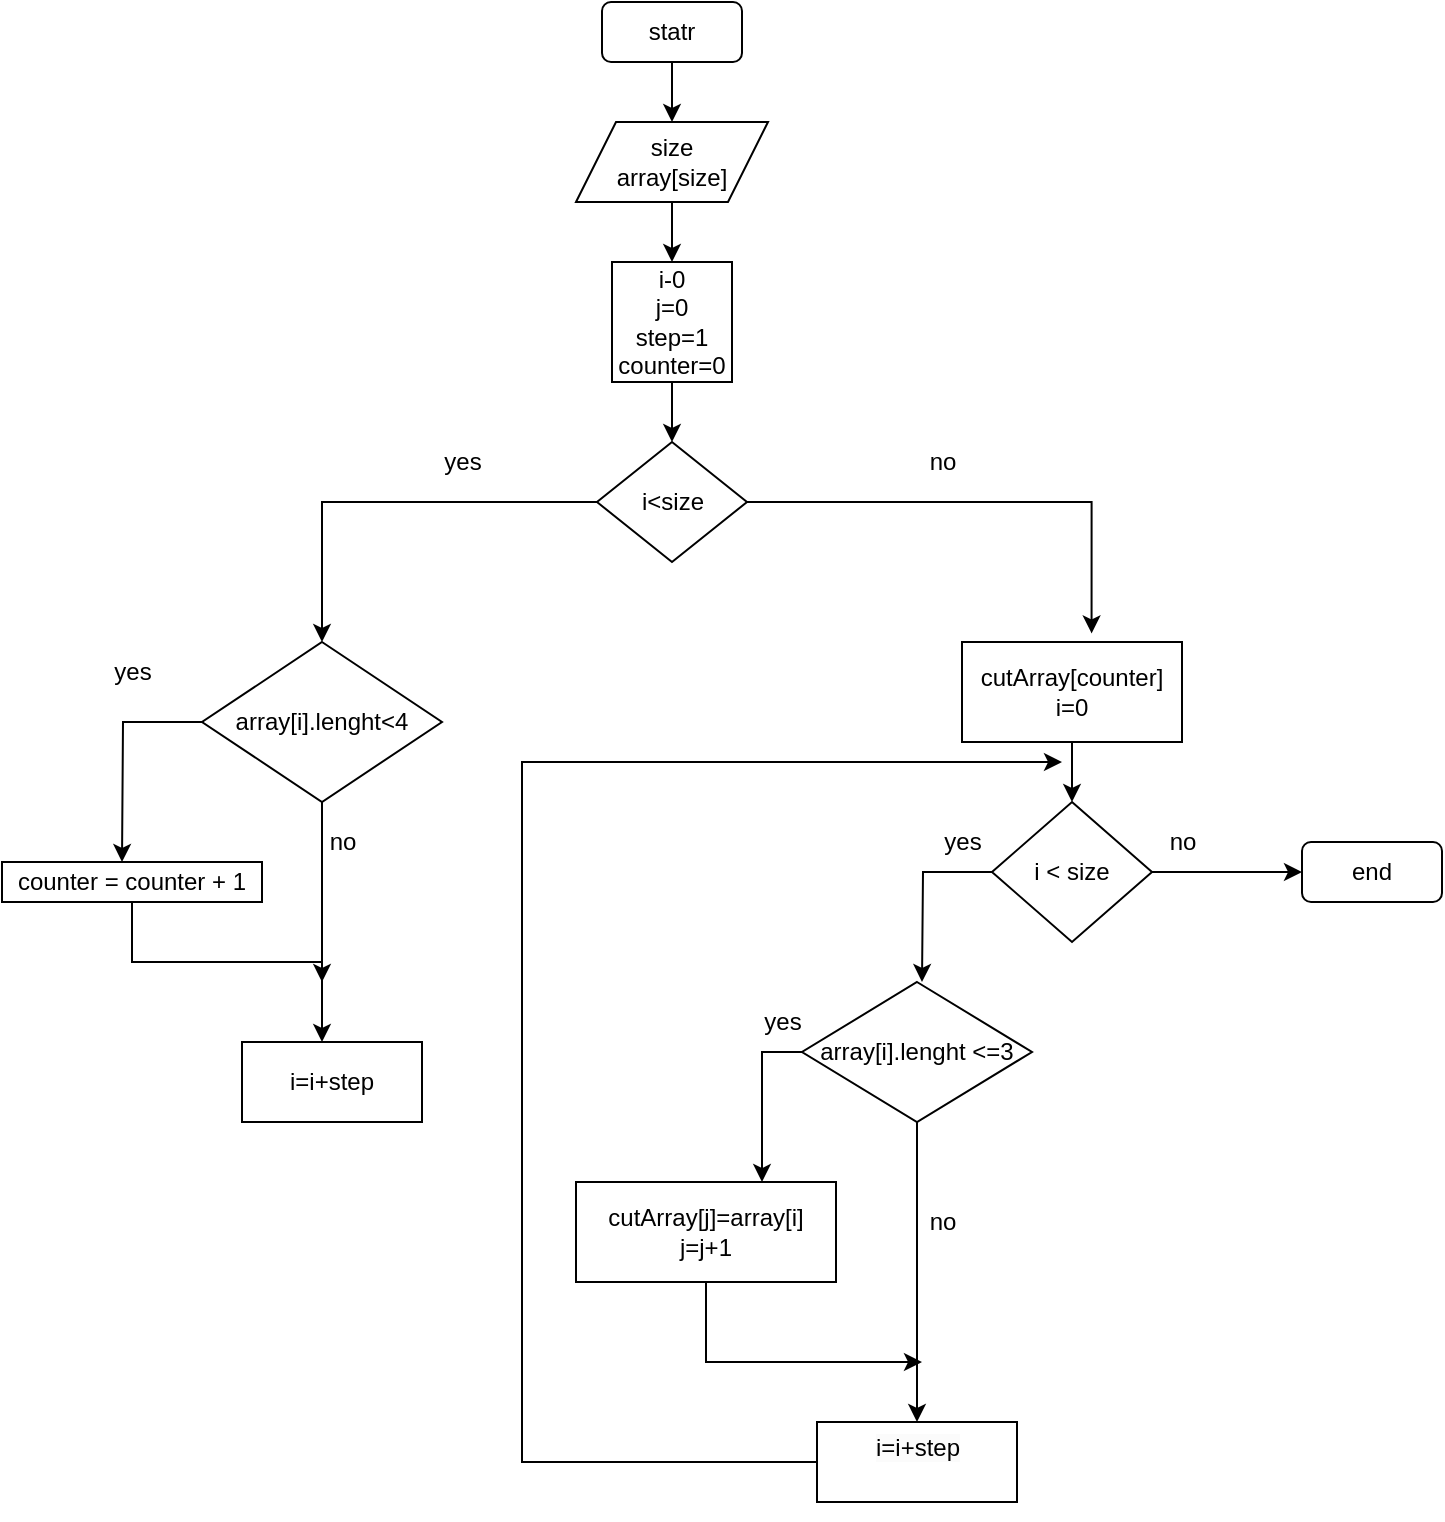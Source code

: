 <mxfile version="21.1.1" type="device">
  <diagram name="Страница 1" id="oSRPHqkPzE97m6egfKVx">
    <mxGraphModel dx="1687" dy="869" grid="1" gridSize="10" guides="1" tooltips="1" connect="1" arrows="1" fold="1" page="1" pageScale="1" pageWidth="827" pageHeight="1169" math="0" shadow="0">
      <root>
        <mxCell id="0" />
        <mxCell id="1" parent="0" />
        <mxCell id="A3i65NL6fh9ZOgqrb21Z-12" value="" style="edgeStyle=orthogonalEdgeStyle;rounded=0;orthogonalLoop=1;jettySize=auto;html=1;" edge="1" parent="1" source="A3i65NL6fh9ZOgqrb21Z-1" target="A3i65NL6fh9ZOgqrb21Z-2">
          <mxGeometry relative="1" as="geometry" />
        </mxCell>
        <mxCell id="A3i65NL6fh9ZOgqrb21Z-1" value="&lt;font style=&quot;vertical-align: inherit;&quot;&gt;&lt;font style=&quot;vertical-align: inherit;&quot;&gt;&lt;font style=&quot;vertical-align: inherit;&quot;&gt;&lt;font style=&quot;vertical-align: inherit;&quot;&gt;&lt;font style=&quot;vertical-align: inherit;&quot;&gt;&lt;font style=&quot;vertical-align: inherit;&quot;&gt;&lt;font style=&quot;vertical-align: inherit;&quot;&gt;&lt;font style=&quot;vertical-align: inherit;&quot;&gt;&lt;font style=&quot;vertical-align: inherit;&quot;&gt;&lt;font style=&quot;vertical-align: inherit;&quot;&gt;statr&lt;/font&gt;&lt;/font&gt;&lt;/font&gt;&lt;/font&gt;&lt;/font&gt;&lt;/font&gt;&lt;/font&gt;&lt;/font&gt;&lt;/font&gt;&lt;/font&gt;" style="rounded=1;whiteSpace=wrap;html=1;" vertex="1" parent="1">
          <mxGeometry x="320" y="40" width="70" height="30" as="geometry" />
        </mxCell>
        <mxCell id="A3i65NL6fh9ZOgqrb21Z-13" value="" style="edgeStyle=orthogonalEdgeStyle;rounded=0;orthogonalLoop=1;jettySize=auto;html=1;" edge="1" parent="1" source="A3i65NL6fh9ZOgqrb21Z-2" target="A3i65NL6fh9ZOgqrb21Z-3">
          <mxGeometry relative="1" as="geometry" />
        </mxCell>
        <mxCell id="A3i65NL6fh9ZOgqrb21Z-2" value="&lt;font style=&quot;vertical-align: inherit;&quot;&gt;&lt;font style=&quot;vertical-align: inherit;&quot;&gt;size&lt;br&gt;array[size]&lt;br&gt;&lt;/font&gt;&lt;/font&gt;" style="shape=parallelogram;perimeter=parallelogramPerimeter;whiteSpace=wrap;html=1;fixedSize=1;" vertex="1" parent="1">
          <mxGeometry x="307" y="100" width="96" height="40" as="geometry" />
        </mxCell>
        <mxCell id="A3i65NL6fh9ZOgqrb21Z-14" value="" style="edgeStyle=orthogonalEdgeStyle;rounded=0;orthogonalLoop=1;jettySize=auto;html=1;" edge="1" parent="1" source="A3i65NL6fh9ZOgqrb21Z-3" target="A3i65NL6fh9ZOgqrb21Z-4">
          <mxGeometry relative="1" as="geometry" />
        </mxCell>
        <mxCell id="A3i65NL6fh9ZOgqrb21Z-3" value="i-0&lt;br&gt;j=0&lt;br&gt;step=1&lt;br&gt;counter=0" style="whiteSpace=wrap;html=1;aspect=fixed;" vertex="1" parent="1">
          <mxGeometry x="325" y="170" width="60" height="60" as="geometry" />
        </mxCell>
        <mxCell id="A3i65NL6fh9ZOgqrb21Z-15" style="edgeStyle=orthogonalEdgeStyle;rounded=0;orthogonalLoop=1;jettySize=auto;html=1;entryX=0.5;entryY=0;entryDx=0;entryDy=0;" edge="1" parent="1" source="A3i65NL6fh9ZOgqrb21Z-4" target="A3i65NL6fh9ZOgqrb21Z-5">
          <mxGeometry relative="1" as="geometry" />
        </mxCell>
        <mxCell id="A3i65NL6fh9ZOgqrb21Z-16" style="edgeStyle=orthogonalEdgeStyle;rounded=0;orthogonalLoop=1;jettySize=auto;html=1;entryX=0.589;entryY=-0.086;entryDx=0;entryDy=0;entryPerimeter=0;" edge="1" parent="1" source="A3i65NL6fh9ZOgqrb21Z-4" target="A3i65NL6fh9ZOgqrb21Z-6">
          <mxGeometry relative="1" as="geometry" />
        </mxCell>
        <mxCell id="A3i65NL6fh9ZOgqrb21Z-4" value="i&amp;lt;size" style="rhombus;whiteSpace=wrap;html=1;" vertex="1" parent="1">
          <mxGeometry x="317.5" y="260" width="75" height="60" as="geometry" />
        </mxCell>
        <mxCell id="A3i65NL6fh9ZOgqrb21Z-19" style="edgeStyle=orthogonalEdgeStyle;rounded=0;orthogonalLoop=1;jettySize=auto;html=1;" edge="1" parent="1" source="A3i65NL6fh9ZOgqrb21Z-5">
          <mxGeometry relative="1" as="geometry">
            <mxPoint x="80" y="470.0" as="targetPoint" />
          </mxGeometry>
        </mxCell>
        <mxCell id="A3i65NL6fh9ZOgqrb21Z-22" style="edgeStyle=orthogonalEdgeStyle;rounded=0;orthogonalLoop=1;jettySize=auto;html=1;" edge="1" parent="1" source="A3i65NL6fh9ZOgqrb21Z-5">
          <mxGeometry relative="1" as="geometry">
            <mxPoint x="180" y="560.0" as="targetPoint" />
          </mxGeometry>
        </mxCell>
        <mxCell id="A3i65NL6fh9ZOgqrb21Z-5" value="array[i].lenght&amp;lt;4" style="rhombus;whiteSpace=wrap;html=1;" vertex="1" parent="1">
          <mxGeometry x="120" y="360" width="120" height="80" as="geometry" />
        </mxCell>
        <mxCell id="A3i65NL6fh9ZOgqrb21Z-27" value="" style="edgeStyle=orthogonalEdgeStyle;rounded=0;orthogonalLoop=1;jettySize=auto;html=1;" edge="1" parent="1" source="A3i65NL6fh9ZOgqrb21Z-6" target="A3i65NL6fh9ZOgqrb21Z-8">
          <mxGeometry relative="1" as="geometry" />
        </mxCell>
        <mxCell id="A3i65NL6fh9ZOgqrb21Z-6" value="cutArray[counter]&lt;br&gt;i=0" style="rounded=0;whiteSpace=wrap;html=1;" vertex="1" parent="1">
          <mxGeometry x="500" y="360" width="110" height="50" as="geometry" />
        </mxCell>
        <mxCell id="A3i65NL6fh9ZOgqrb21Z-25" style="edgeStyle=orthogonalEdgeStyle;rounded=0;orthogonalLoop=1;jettySize=auto;html=1;" edge="1" parent="1" source="A3i65NL6fh9ZOgqrb21Z-7">
          <mxGeometry relative="1" as="geometry">
            <mxPoint x="180" y="530" as="targetPoint" />
            <Array as="points">
              <mxPoint x="85" y="520" />
              <mxPoint x="180" y="520" />
            </Array>
          </mxGeometry>
        </mxCell>
        <mxCell id="A3i65NL6fh9ZOgqrb21Z-7" value="counter = counter + 1" style="rounded=0;whiteSpace=wrap;html=1;" vertex="1" parent="1">
          <mxGeometry x="20" y="470" width="130" height="20" as="geometry" />
        </mxCell>
        <mxCell id="A3i65NL6fh9ZOgqrb21Z-29" style="edgeStyle=orthogonalEdgeStyle;rounded=0;orthogonalLoop=1;jettySize=auto;html=1;" edge="1" parent="1" source="A3i65NL6fh9ZOgqrb21Z-8">
          <mxGeometry relative="1" as="geometry">
            <mxPoint x="480" y="530.0" as="targetPoint" />
          </mxGeometry>
        </mxCell>
        <mxCell id="A3i65NL6fh9ZOgqrb21Z-32" style="edgeStyle=orthogonalEdgeStyle;rounded=0;orthogonalLoop=1;jettySize=auto;html=1;entryX=0;entryY=0.5;entryDx=0;entryDy=0;" edge="1" parent="1" source="A3i65NL6fh9ZOgqrb21Z-8" target="A3i65NL6fh9ZOgqrb21Z-31">
          <mxGeometry relative="1" as="geometry" />
        </mxCell>
        <mxCell id="A3i65NL6fh9ZOgqrb21Z-8" value="i &amp;lt; size" style="rhombus;whiteSpace=wrap;html=1;" vertex="1" parent="1">
          <mxGeometry x="515" y="440" width="80" height="70" as="geometry" />
        </mxCell>
        <mxCell id="A3i65NL6fh9ZOgqrb21Z-34" style="edgeStyle=orthogonalEdgeStyle;rounded=0;orthogonalLoop=1;jettySize=auto;html=1;" edge="1" parent="1" source="A3i65NL6fh9ZOgqrb21Z-9">
          <mxGeometry relative="1" as="geometry">
            <mxPoint x="400" y="630.0" as="targetPoint" />
          </mxGeometry>
        </mxCell>
        <mxCell id="A3i65NL6fh9ZOgqrb21Z-37" style="edgeStyle=orthogonalEdgeStyle;rounded=0;orthogonalLoop=1;jettySize=auto;html=1;entryX=0.5;entryY=0;entryDx=0;entryDy=0;" edge="1" parent="1" source="A3i65NL6fh9ZOgqrb21Z-9" target="A3i65NL6fh9ZOgqrb21Z-39">
          <mxGeometry relative="1" as="geometry">
            <mxPoint x="477.5" y="700.0" as="targetPoint" />
          </mxGeometry>
        </mxCell>
        <mxCell id="A3i65NL6fh9ZOgqrb21Z-9" value="array[i].lenght &amp;lt;=3" style="rhombus;whiteSpace=wrap;html=1;" vertex="1" parent="1">
          <mxGeometry x="420" y="530" width="115" height="70" as="geometry" />
        </mxCell>
        <mxCell id="A3i65NL6fh9ZOgqrb21Z-41" style="edgeStyle=orthogonalEdgeStyle;rounded=0;orthogonalLoop=1;jettySize=auto;html=1;" edge="1" parent="1" source="A3i65NL6fh9ZOgqrb21Z-11">
          <mxGeometry relative="1" as="geometry">
            <mxPoint x="480" y="720" as="targetPoint" />
            <Array as="points">
              <mxPoint x="372" y="720" />
            </Array>
          </mxGeometry>
        </mxCell>
        <mxCell id="A3i65NL6fh9ZOgqrb21Z-11" value="cutArray[j]=array[i]&lt;br&gt;j=j+1" style="rounded=0;whiteSpace=wrap;html=1;" vertex="1" parent="1">
          <mxGeometry x="307" y="630" width="130" height="50" as="geometry" />
        </mxCell>
        <mxCell id="A3i65NL6fh9ZOgqrb21Z-17" value="yes" style="text;html=1;align=center;verticalAlign=middle;resizable=0;points=[];autosize=1;strokeColor=none;fillColor=none;" vertex="1" parent="1">
          <mxGeometry x="230" y="255" width="40" height="30" as="geometry" />
        </mxCell>
        <mxCell id="A3i65NL6fh9ZOgqrb21Z-18" value="no" style="text;html=1;align=center;verticalAlign=middle;resizable=0;points=[];autosize=1;strokeColor=none;fillColor=none;" vertex="1" parent="1">
          <mxGeometry x="470" y="255" width="40" height="30" as="geometry" />
        </mxCell>
        <mxCell id="A3i65NL6fh9ZOgqrb21Z-20" value="yes" style="text;html=1;align=center;verticalAlign=middle;resizable=0;points=[];autosize=1;strokeColor=none;fillColor=none;" vertex="1" parent="1">
          <mxGeometry x="65" y="360" width="40" height="30" as="geometry" />
        </mxCell>
        <mxCell id="A3i65NL6fh9ZOgqrb21Z-21" value="i=i+step" style="rounded=0;whiteSpace=wrap;html=1;" vertex="1" parent="1">
          <mxGeometry x="140" y="560" width="90" height="40" as="geometry" />
        </mxCell>
        <mxCell id="A3i65NL6fh9ZOgqrb21Z-26" value="no" style="text;html=1;align=center;verticalAlign=middle;resizable=0;points=[];autosize=1;strokeColor=none;fillColor=none;" vertex="1" parent="1">
          <mxGeometry x="170" y="445" width="40" height="30" as="geometry" />
        </mxCell>
        <mxCell id="A3i65NL6fh9ZOgqrb21Z-30" value="yes" style="text;html=1;align=center;verticalAlign=middle;resizable=0;points=[];autosize=1;strokeColor=none;fillColor=none;" vertex="1" parent="1">
          <mxGeometry x="480" y="445" width="40" height="30" as="geometry" />
        </mxCell>
        <mxCell id="A3i65NL6fh9ZOgqrb21Z-31" value="end" style="rounded=1;whiteSpace=wrap;html=1;" vertex="1" parent="1">
          <mxGeometry x="670" y="460" width="70" height="30" as="geometry" />
        </mxCell>
        <mxCell id="A3i65NL6fh9ZOgqrb21Z-33" value="no" style="text;html=1;align=center;verticalAlign=middle;resizable=0;points=[];autosize=1;strokeColor=none;fillColor=none;" vertex="1" parent="1">
          <mxGeometry x="590" y="445" width="40" height="30" as="geometry" />
        </mxCell>
        <mxCell id="A3i65NL6fh9ZOgqrb21Z-35" value="yes" style="text;html=1;align=center;verticalAlign=middle;resizable=0;points=[];autosize=1;strokeColor=none;fillColor=none;" vertex="1" parent="1">
          <mxGeometry x="390" y="535" width="40" height="30" as="geometry" />
        </mxCell>
        <mxCell id="A3i65NL6fh9ZOgqrb21Z-43" style="edgeStyle=orthogonalEdgeStyle;rounded=0;orthogonalLoop=1;jettySize=auto;html=1;" edge="1" parent="1" source="A3i65NL6fh9ZOgqrb21Z-39">
          <mxGeometry relative="1" as="geometry">
            <mxPoint x="550" y="420" as="targetPoint" />
            <Array as="points">
              <mxPoint x="280" y="770" />
              <mxPoint x="280" y="420" />
            </Array>
          </mxGeometry>
        </mxCell>
        <mxCell id="A3i65NL6fh9ZOgqrb21Z-39" value="&#xa;&lt;span style=&quot;color: rgb(0, 0, 0); font-family: Helvetica; font-size: 12px; font-style: normal; font-variant-ligatures: normal; font-variant-caps: normal; font-weight: 400; letter-spacing: normal; orphans: 2; text-align: center; text-indent: 0px; text-transform: none; widows: 2; word-spacing: 0px; -webkit-text-stroke-width: 0px; background-color: rgb(251, 251, 251); text-decoration-thickness: initial; text-decoration-style: initial; text-decoration-color: initial; float: none; display: inline !important;&quot;&gt;i=i+step&lt;/span&gt;&#xa;&#xa;" style="rounded=0;whiteSpace=wrap;html=1;" vertex="1" parent="1">
          <mxGeometry x="427.5" y="750" width="100" height="40" as="geometry" />
        </mxCell>
        <mxCell id="A3i65NL6fh9ZOgqrb21Z-42" value="no" style="text;html=1;align=center;verticalAlign=middle;resizable=0;points=[];autosize=1;strokeColor=none;fillColor=none;" vertex="1" parent="1">
          <mxGeometry x="470" y="635" width="40" height="30" as="geometry" />
        </mxCell>
      </root>
    </mxGraphModel>
  </diagram>
</mxfile>
